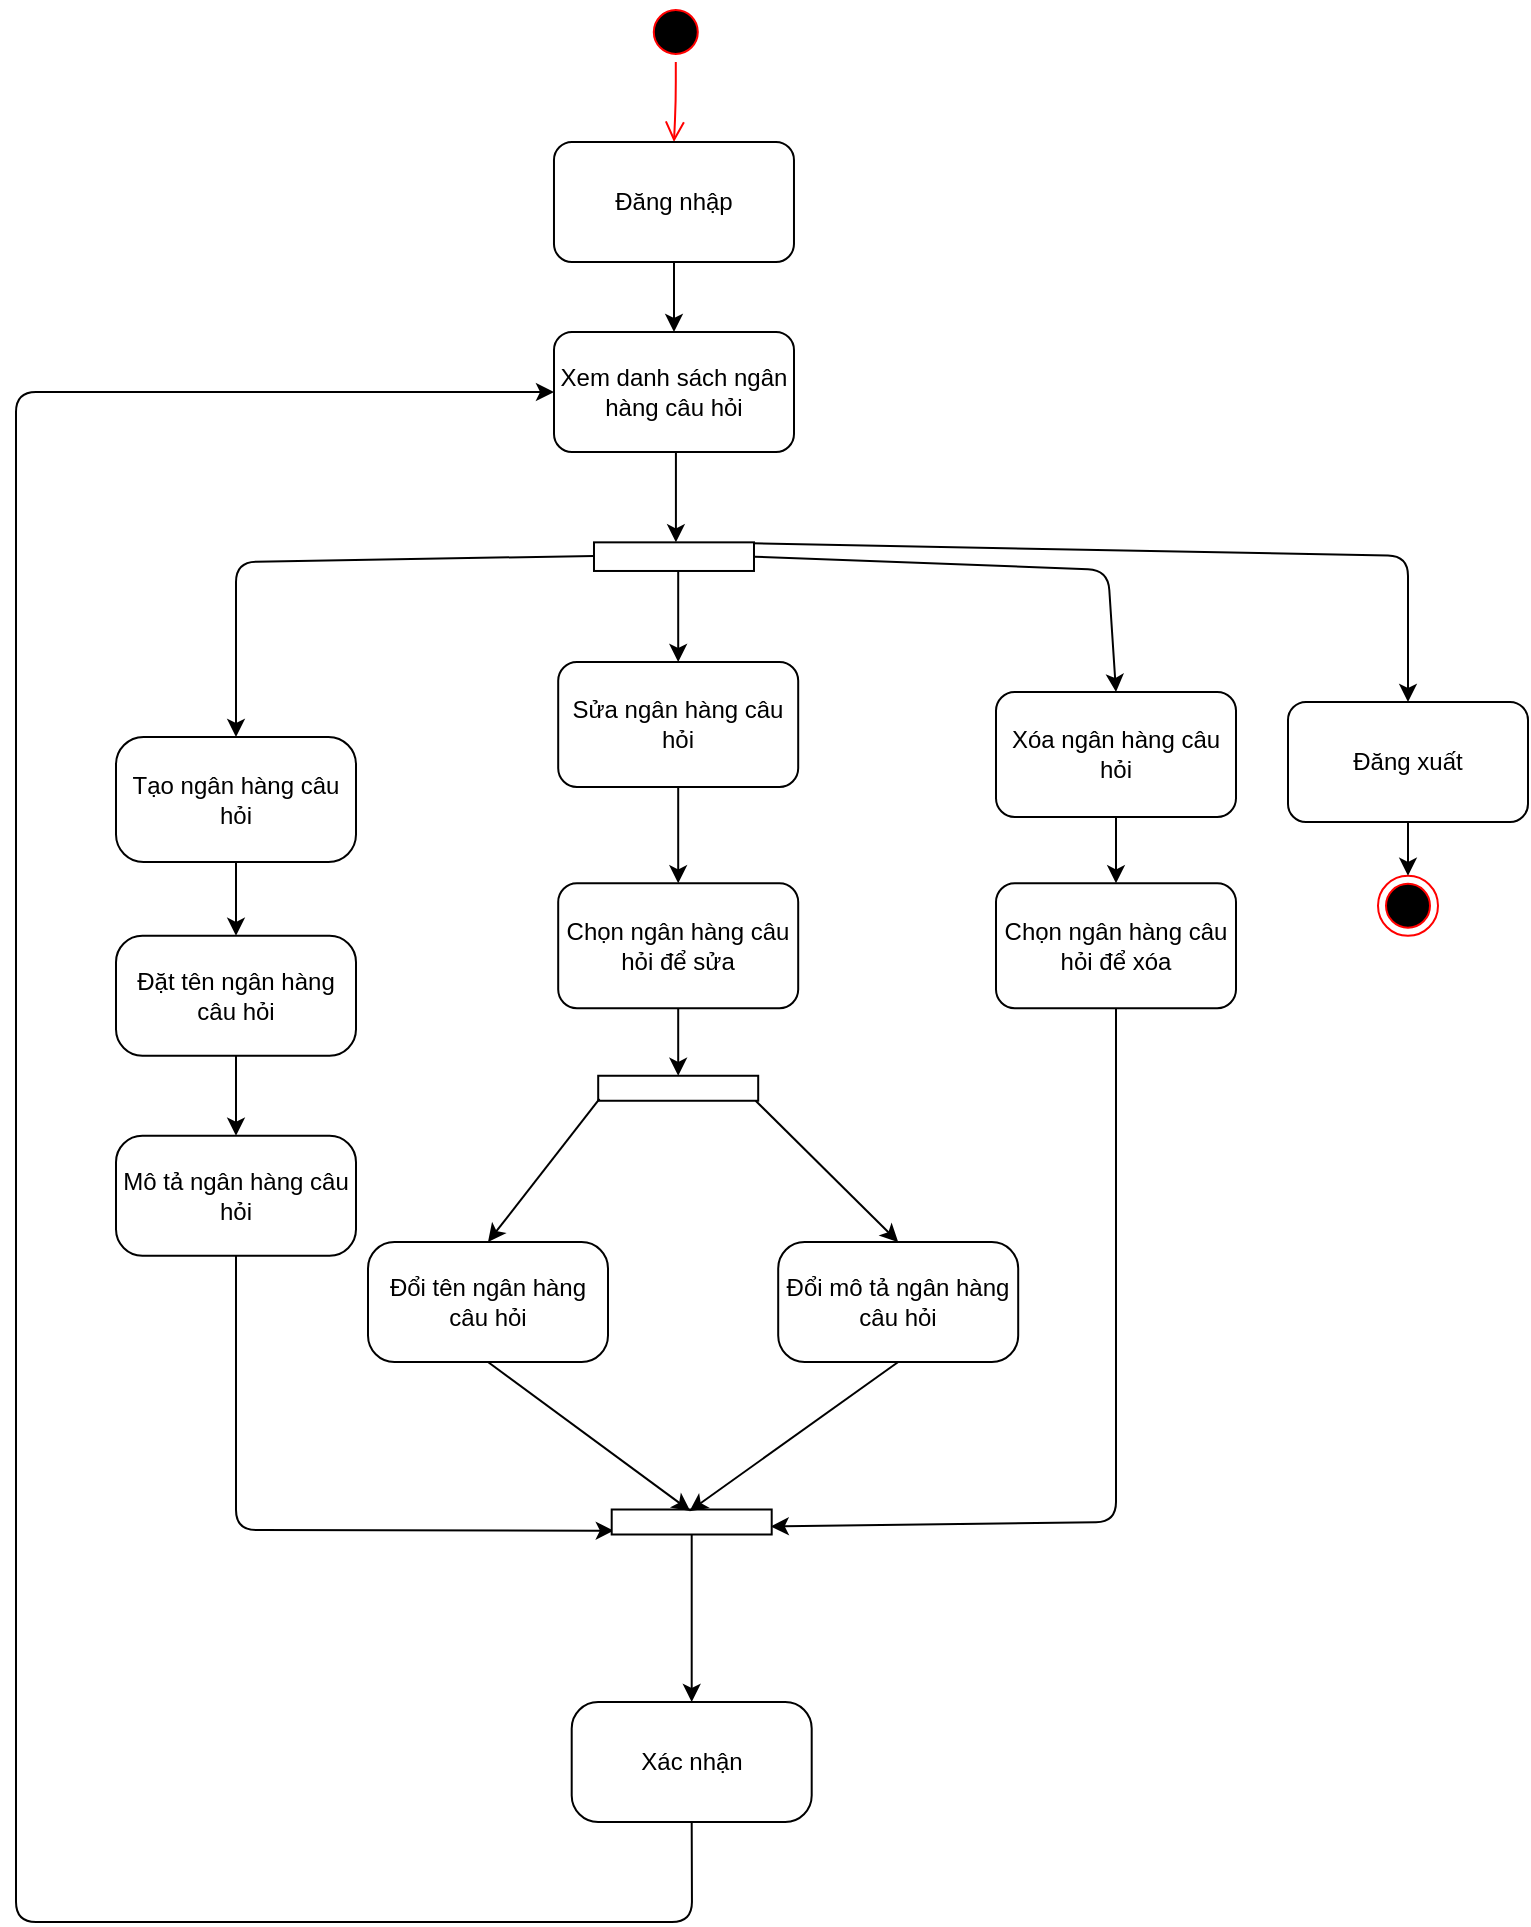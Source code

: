 <mxfile>
    <diagram id="oePx_UZJ9o7nUFmFTYAE" name="Quản lý ngân hàng câu hỏi">
        <mxGraphModel dx="1527" dy="649" grid="1" gridSize="10" guides="1" tooltips="1" connect="1" arrows="1" fold="1" page="1" pageScale="1" pageWidth="827" pageHeight="1169" math="0" shadow="0">
            <root>
                <mxCell id="0"/>
                <mxCell id="1" parent="0"/>
                <mxCell id="2" value="" style="ellipse;html=1;shape=endState;fillColor=#000000;strokeColor=#ff0000;" parent="1" vertex="1">
                    <mxGeometry x="695" y="456.88" width="30" height="30" as="geometry"/>
                </mxCell>
                <mxCell id="3" value="" style="ellipse;html=1;shape=startState;fillColor=#000000;strokeColor=#ff0000;" parent="1" vertex="1">
                    <mxGeometry x="328.9" y="20" width="30" height="30" as="geometry"/>
                </mxCell>
                <mxCell id="4" value="" style="edgeStyle=orthogonalEdgeStyle;html=1;verticalAlign=bottom;endArrow=open;endSize=8;strokeColor=#ff0000;entryX=0.5;entryY=0;entryDx=0;entryDy=0;" parent="1" source="3" target="6" edge="1">
                    <mxGeometry relative="1" as="geometry">
                        <mxPoint x="93" y="260" as="targetPoint"/>
                    </mxGeometry>
                </mxCell>
                <mxCell id="5" style="edgeStyle=none;html=1;exitX=0.5;exitY=1;exitDx=0;exitDy=0;entryX=0.5;entryY=0;entryDx=0;entryDy=0;" parent="1" source="6" target="23" edge="1">
                    <mxGeometry relative="1" as="geometry"/>
                </mxCell>
                <mxCell id="6" value="Đăng nhập" style="rounded=1;whiteSpace=wrap;html=1;" parent="1" vertex="1">
                    <mxGeometry x="282.99" y="90" width="120" height="60" as="geometry"/>
                </mxCell>
                <mxCell id="7" value="" style="edgeStyle=none;html=1;" parent="1" source="8" target="49" edge="1">
                    <mxGeometry relative="1" as="geometry"/>
                </mxCell>
                <mxCell id="8" value="Tạo ngân hàng câu hỏi" style="rounded=1;whiteSpace=wrap;html=1;arcSize=22;" parent="1" vertex="1">
                    <mxGeometry x="64" y="387.5" width="120" height="62.5" as="geometry"/>
                </mxCell>
                <mxCell id="9" value="" style="edgeStyle=none;html=1;" parent="1" source="10" target="74" edge="1">
                    <mxGeometry relative="1" as="geometry"/>
                </mxCell>
                <mxCell id="10" value="Sửa ngân hàng câu hỏi" style="rounded=1;whiteSpace=wrap;html=1;" parent="1" vertex="1">
                    <mxGeometry x="285.1" y="350" width="120" height="62.5" as="geometry"/>
                </mxCell>
                <mxCell id="o5Tee6YTSWILkmSuLI-A-124" value="" style="edgeStyle=none;html=1;endArrow=classic;endFill=1;" parent="1" source="12" target="o5Tee6YTSWILkmSuLI-A-123" edge="1">
                    <mxGeometry relative="1" as="geometry"/>
                </mxCell>
                <mxCell id="12" value="Xóa ngân hàng câu hỏi" style="rounded=1;whiteSpace=wrap;html=1;" parent="1" vertex="1">
                    <mxGeometry x="504" y="365" width="120" height="62.5" as="geometry"/>
                </mxCell>
                <mxCell id="13" style="edgeStyle=none;html=1;exitX=0.502;exitY=-0.004;exitDx=0;exitDy=0;exitPerimeter=0;entryX=0.5;entryY=0;entryDx=0;entryDy=0;" parent="1" source="16" target="12" edge="1">
                    <mxGeometry relative="1" as="geometry">
                        <Array as="points">
                            <mxPoint x="560" y="304"/>
                        </Array>
                        <mxPoint x="560" y="360" as="targetPoint"/>
                    </mxGeometry>
                </mxCell>
                <mxCell id="14" style="edgeStyle=none;html=1;entryX=0.5;entryY=0;entryDx=0;entryDy=0;exitX=0.474;exitY=0.999;exitDx=0;exitDy=0;exitPerimeter=0;" parent="1" source="16" target="8" edge="1">
                    <mxGeometry relative="1" as="geometry">
                        <Array as="points">
                            <mxPoint x="124" y="300"/>
                        </Array>
                    </mxGeometry>
                </mxCell>
                <mxCell id="15" style="edgeStyle=none;rounded=1;html=1;entryX=0.5;entryY=0;entryDx=0;entryDy=0;endArrow=classic;endFill=1;" parent="1" source="16" target="10" edge="1">
                    <mxGeometry relative="1" as="geometry"/>
                </mxCell>
                <mxCell id="16" value="" style="html=1;points=[];perimeter=orthogonalPerimeter;rotation=90;" parent="1" vertex="1">
                    <mxGeometry x="335.84" y="257.33" width="14.31" height="80" as="geometry"/>
                </mxCell>
                <mxCell id="17" value="" style="edgeStyle=none;html=1;" parent="1" source="18" target="2" edge="1">
                    <mxGeometry relative="1" as="geometry"/>
                </mxCell>
                <mxCell id="18" value="Đăng xuất" style="rounded=1;whiteSpace=wrap;html=1;" parent="1" vertex="1">
                    <mxGeometry x="650" y="370" width="120" height="60" as="geometry"/>
                </mxCell>
                <mxCell id="21" value="" style="edgeStyle=none;html=1;exitX=0.508;exitY=1.005;exitDx=0;exitDy=0;exitPerimeter=0;" parent="1" source="23" target="16" edge="1">
                    <mxGeometry relative="1" as="geometry"/>
                </mxCell>
                <mxCell id="22" style="edgeStyle=none;html=1;endArrow=block;endFill=1;" parent="1" source="23" edge="1">
                    <mxGeometry relative="1" as="geometry"/>
                </mxCell>
                <mxCell id="23" value="Xem danh sách ngân hàng câu hỏi" style="rounded=1;whiteSpace=wrap;html=1;" parent="1" vertex="1">
                    <mxGeometry x="283" y="185" width="120" height="60" as="geometry"/>
                </mxCell>
                <mxCell id="48" value="" style="edgeStyle=none;html=1;" parent="1" source="49" target="51" edge="1">
                    <mxGeometry relative="1" as="geometry"/>
                </mxCell>
                <mxCell id="49" value="Đặt tên ngân hàng câu hỏi" style="whiteSpace=wrap;html=1;rounded=1;arcSize=22;" parent="1" vertex="1">
                    <mxGeometry x="64" y="486.88" width="120" height="60" as="geometry"/>
                </mxCell>
                <mxCell id="51" value="Mô tả ngân hàng câu hỏi" style="whiteSpace=wrap;html=1;rounded=1;arcSize=22;" parent="1" vertex="1">
                    <mxGeometry x="64" y="586.87" width="120" height="60" as="geometry"/>
                </mxCell>
                <mxCell id="62" value="" style="html=1;points=[];perimeter=orthogonalPerimeter;rotation=90;" parent="1" vertex="1">
                    <mxGeometry x="338.85" y="523.13" width="12.5" height="80" as="geometry"/>
                </mxCell>
                <mxCell id="64" value="Đổi tên ngân hàng câu hỏi" style="whiteSpace=wrap;html=1;rounded=1;arcSize=22;" parent="1" vertex="1">
                    <mxGeometry x="190" y="640" width="120" height="60" as="geometry"/>
                </mxCell>
                <mxCell id="66" value="Đổi mô tả ngân hàng câu hỏi" style="whiteSpace=wrap;html=1;rounded=1;arcSize=22;" parent="1" vertex="1">
                    <mxGeometry x="395.1" y="640" width="120" height="60" as="geometry"/>
                </mxCell>
                <mxCell id="HWJRek6ZZMWaeNSQXIsI-114" value="" style="edgeStyle=none;html=1;endArrow=classic;endFill=1;" parent="1" source="74" target="62" edge="1">
                    <mxGeometry relative="1" as="geometry"/>
                </mxCell>
                <mxCell id="74" value="Chọn ngân hàng câu hỏi để sửa" style="rounded=1;whiteSpace=wrap;html=1;" parent="1" vertex="1">
                    <mxGeometry x="285.1" y="460.63" width="120" height="62.5" as="geometry"/>
                </mxCell>
                <mxCell id="94" style="edgeStyle=none;html=1;entryX=0;entryY=0.5;entryDx=0;entryDy=0;endArrow=block;endFill=1;" parent="1" target="2" edge="1">
                    <mxGeometry relative="1" as="geometry"/>
                </mxCell>
                <mxCell id="o5Tee6YTSWILkmSuLI-A-113" value="Xác nhận" style="whiteSpace=wrap;html=1;rounded=1;arcSize=22;" parent="1" vertex="1">
                    <mxGeometry x="291.85" y="870" width="120" height="60" as="geometry"/>
                </mxCell>
                <mxCell id="o5Tee6YTSWILkmSuLI-A-115" value="" style="endArrow=classic;html=1;startArrow=none;exitX=0.5;exitY=1;exitDx=0;exitDy=0;endFill=1;entryX=0.847;entryY=0.987;entryDx=0;entryDy=0;entryPerimeter=0;" parent="1" source="51" target="o5Tee6YTSWILkmSuLI-A-116" edge="1">
                    <mxGeometry width="50" height="50" relative="1" as="geometry">
                        <mxPoint x="44.0" y="756.5" as="sourcePoint"/>
                        <mxPoint x="4" y="729.63" as="targetPoint"/>
                        <Array as="points">
                            <mxPoint x="124" y="784"/>
                        </Array>
                    </mxGeometry>
                </mxCell>
                <mxCell id="o5Tee6YTSWILkmSuLI-A-120" value="" style="edgeStyle=none;html=1;endArrow=classic;endFill=1;" parent="1" source="o5Tee6YTSWILkmSuLI-A-116" target="o5Tee6YTSWILkmSuLI-A-113" edge="1">
                    <mxGeometry relative="1" as="geometry"/>
                </mxCell>
                <mxCell id="o5Tee6YTSWILkmSuLI-A-116" value="" style="html=1;points=[];perimeter=orthogonalPerimeter;rotation=90;" parent="1" vertex="1">
                    <mxGeometry x="345.6" y="740" width="12.5" height="80" as="geometry"/>
                </mxCell>
                <mxCell id="o5Tee6YTSWILkmSuLI-A-117" value="" style="endArrow=classic;html=1;startArrow=none;exitX=0.5;exitY=1;exitDx=0;exitDy=0;endFill=1;entryX=0.059;entryY=0.509;entryDx=0;entryDy=0;entryPerimeter=0;" parent="1" source="64" target="o5Tee6YTSWILkmSuLI-A-116" edge="1">
                    <mxGeometry width="50" height="50" relative="1" as="geometry">
                        <mxPoint x="45.1" y="656.87" as="sourcePoint"/>
                        <mxPoint x="307.02" y="910" as="targetPoint"/>
                        <Array as="points"/>
                    </mxGeometry>
                </mxCell>
                <mxCell id="o5Tee6YTSWILkmSuLI-A-119" value="" style="endArrow=classic;html=1;startArrow=none;exitX=0.5;exitY=1;exitDx=0;exitDy=0;endFill=1;entryX=0.066;entryY=0.514;entryDx=0;entryDy=0;entryPerimeter=0;" parent="1" source="66" target="o5Tee6YTSWILkmSuLI-A-116" edge="1">
                    <mxGeometry width="50" height="50" relative="1" as="geometry">
                        <mxPoint x="275.1" y="673.13" as="sourcePoint"/>
                        <mxPoint x="361.13" y="784.487" as="targetPoint"/>
                        <Array as="points"/>
                    </mxGeometry>
                </mxCell>
                <mxCell id="o5Tee6YTSWILkmSuLI-A-121" value="" style="endArrow=classic;html=1;exitX=0.926;exitY=0.992;exitDx=0;exitDy=0;exitPerimeter=0;entryX=0.5;entryY=0;entryDx=0;entryDy=0;" parent="1" source="62" target="64" edge="1">
                    <mxGeometry width="50" height="50" relative="1" as="geometry">
                        <mxPoint x="145.1" y="580" as="sourcePoint"/>
                        <mxPoint x="195.1" y="530" as="targetPoint"/>
                    </mxGeometry>
                </mxCell>
                <mxCell id="o5Tee6YTSWILkmSuLI-A-122" value="" style="endArrow=classic;html=1;startArrow=none;exitX=0.999;exitY=0.016;exitDx=0;exitDy=0;endFill=1;entryX=0.5;entryY=0;entryDx=0;entryDy=0;exitPerimeter=0;" parent="1" source="62" target="66" edge="1">
                    <mxGeometry width="50" height="50" relative="1" as="geometry">
                        <mxPoint x="285.1" y="683.13" as="sourcePoint"/>
                        <mxPoint x="371.13" y="794.487" as="targetPoint"/>
                        <Array as="points"/>
                    </mxGeometry>
                </mxCell>
                <mxCell id="o5Tee6YTSWILkmSuLI-A-123" value="Chọn ngân hàng câu hỏi để xóa" style="rounded=1;whiteSpace=wrap;html=1;" parent="1" vertex="1">
                    <mxGeometry x="504" y="460.63" width="120" height="62.5" as="geometry"/>
                </mxCell>
                <mxCell id="o5Tee6YTSWILkmSuLI-A-125" value="" style="endArrow=classic;html=1;startArrow=none;exitX=0.5;exitY=1;exitDx=0;exitDy=0;endFill=1;entryX=0.68;entryY=0.006;entryDx=0;entryDy=0;entryPerimeter=0;" parent="1" source="o5Tee6YTSWILkmSuLI-A-123" target="o5Tee6YTSWILkmSuLI-A-116" edge="1">
                    <mxGeometry width="50" height="50" relative="1" as="geometry">
                        <mxPoint x="64.0" y="656.87" as="sourcePoint"/>
                        <mxPoint x="320.75" y="910" as="targetPoint"/>
                        <Array as="points">
                            <mxPoint x="564" y="780"/>
                        </Array>
                    </mxGeometry>
                </mxCell>
                <mxCell id="o5Tee6YTSWILkmSuLI-A-127" value="" style="endArrow=none;html=1;startArrow=none;exitX=0.5;exitY=1;exitDx=0;exitDy=0;endFill=0;" parent="1" source="o5Tee6YTSWILkmSuLI-A-113" edge="1">
                    <mxGeometry width="50" height="50" relative="1" as="geometry">
                        <mxPoint x="257.25" y="670.0" as="sourcePoint"/>
                        <mxPoint x="84" y="980" as="targetPoint"/>
                        <Array as="points">
                            <mxPoint x="352" y="980"/>
                        </Array>
                    </mxGeometry>
                </mxCell>
                <mxCell id="o5Tee6YTSWILkmSuLI-A-128" value="" style="endArrow=none;html=1;startArrow=none;endFill=0;" parent="1" edge="1">
                    <mxGeometry width="50" height="50" relative="1" as="geometry">
                        <mxPoint x="84" y="980" as="sourcePoint"/>
                        <mxPoint x="14" y="250" as="targetPoint"/>
                        <Array as="points">
                            <mxPoint x="14" y="980"/>
                        </Array>
                    </mxGeometry>
                </mxCell>
                <mxCell id="o5Tee6YTSWILkmSuLI-A-129" value="" style="endArrow=classic;html=1;entryX=0;entryY=0.5;entryDx=0;entryDy=0;" parent="1" target="23" edge="1">
                    <mxGeometry width="50" height="50" relative="1" as="geometry">
                        <mxPoint x="14" y="250" as="sourcePoint"/>
                        <mxPoint x="104" y="150" as="targetPoint"/>
                        <Array as="points">
                            <mxPoint x="14" y="215"/>
                        </Array>
                    </mxGeometry>
                </mxCell>
                <mxCell id="o5Tee6YTSWILkmSuLI-A-130" style="edgeStyle=none;html=1;entryX=0.5;entryY=0;entryDx=0;entryDy=0;exitX=0.035;exitY=0.006;exitDx=0;exitDy=0;exitPerimeter=0;" parent="1" source="16" target="18" edge="1">
                    <mxGeometry relative="1" as="geometry">
                        <Array as="points">
                            <mxPoint x="710" y="297"/>
                        </Array>
                        <mxPoint x="384.005" y="304.113" as="sourcePoint"/>
                        <mxPoint x="566.29" y="365" as="targetPoint"/>
                    </mxGeometry>
                </mxCell>
            </root>
        </mxGraphModel>
    </diagram>
    <diagram name="Quản lý câu hỏi" id="XYFWk21HtQljvIj2rEX-">
        <mxGraphModel dx="1200" dy="510" grid="1" gridSize="10" guides="1" tooltips="1" connect="1" arrows="1" fold="1" page="1" pageScale="1" pageWidth="827" pageHeight="1169" math="0" shadow="0">
            <root>
                <mxCell id="WIa-JmH-mWgJoxxkNxEZ-0"/>
                <mxCell id="WIa-JmH-mWgJoxxkNxEZ-1" parent="WIa-JmH-mWgJoxxkNxEZ-0"/>
                <mxCell id="Zko_HXrsbqg90wfh10io-0" value="" style="ellipse;html=1;shape=endState;fillColor=#000000;strokeColor=#ff0000;" parent="WIa-JmH-mWgJoxxkNxEZ-1" vertex="1">
                    <mxGeometry x="695" y="456.88" width="30" height="30" as="geometry"/>
                </mxCell>
                <mxCell id="Zko_HXrsbqg90wfh10io-1" value="" style="ellipse;html=1;shape=startState;fillColor=#000000;strokeColor=#ff0000;" parent="WIa-JmH-mWgJoxxkNxEZ-1" vertex="1">
                    <mxGeometry x="328.9" y="20" width="30" height="30" as="geometry"/>
                </mxCell>
                <mxCell id="Zko_HXrsbqg90wfh10io-2" value="" style="edgeStyle=orthogonalEdgeStyle;html=1;verticalAlign=bottom;endArrow=open;endSize=8;strokeColor=#ff0000;entryX=0.5;entryY=0;entryDx=0;entryDy=0;" parent="WIa-JmH-mWgJoxxkNxEZ-1" source="Zko_HXrsbqg90wfh10io-1" target="Zko_HXrsbqg90wfh10io-4" edge="1">
                    <mxGeometry relative="1" as="geometry">
                        <mxPoint x="93" y="260" as="targetPoint"/>
                    </mxGeometry>
                </mxCell>
                <mxCell id="Zko_HXrsbqg90wfh10io-3" style="edgeStyle=none;html=1;exitX=0.5;exitY=1;exitDx=0;exitDy=0;entryX=0.5;entryY=0;entryDx=0;entryDy=0;" parent="WIa-JmH-mWgJoxxkNxEZ-1" source="Zko_HXrsbqg90wfh10io-4" target="Zko_HXrsbqg90wfh10io-18" edge="1">
                    <mxGeometry relative="1" as="geometry"/>
                </mxCell>
                <mxCell id="Zko_HXrsbqg90wfh10io-4" value="Đăng nhập" style="rounded=1;whiteSpace=wrap;html=1;" parent="WIa-JmH-mWgJoxxkNxEZ-1" vertex="1">
                    <mxGeometry x="282.99" y="90" width="120" height="60" as="geometry"/>
                </mxCell>
                <mxCell id="Zko_HXrsbqg90wfh10io-5" value="" style="edgeStyle=none;html=1;" parent="WIa-JmH-mWgJoxxkNxEZ-1" source="Zko_HXrsbqg90wfh10io-6" target="Zko_HXrsbqg90wfh10io-20" edge="1">
                    <mxGeometry relative="1" as="geometry"/>
                </mxCell>
                <mxCell id="Zko_HXrsbqg90wfh10io-6" value="Tạo câu hỏi và viết nội dung cho câu hỏi" style="rounded=1;whiteSpace=wrap;html=1;arcSize=22;" parent="WIa-JmH-mWgJoxxkNxEZ-1" vertex="1">
                    <mxGeometry x="64" y="387.5" width="120" height="62.5" as="geometry"/>
                </mxCell>
                <mxCell id="Zko_HXrsbqg90wfh10io-7" value="" style="edgeStyle=none;html=1;" parent="WIa-JmH-mWgJoxxkNxEZ-1" source="Zko_HXrsbqg90wfh10io-8" target="Zko_HXrsbqg90wfh10io-26" edge="1">
                    <mxGeometry relative="1" as="geometry"/>
                </mxCell>
                <mxCell id="Zko_HXrsbqg90wfh10io-8" value="Sửa câu hỏi" style="rounded=1;whiteSpace=wrap;html=1;" parent="WIa-JmH-mWgJoxxkNxEZ-1" vertex="1">
                    <mxGeometry x="285.1" y="350" width="120" height="62.5" as="geometry"/>
                </mxCell>
                <mxCell id="Zko_HXrsbqg90wfh10io-9" value="" style="edgeStyle=none;html=1;endArrow=classic;endFill=1;" parent="WIa-JmH-mWgJoxxkNxEZ-1" source="Zko_HXrsbqg90wfh10io-10" target="Zko_HXrsbqg90wfh10io-35" edge="1">
                    <mxGeometry relative="1" as="geometry"/>
                </mxCell>
                <mxCell id="Zko_HXrsbqg90wfh10io-10" value="Xóa câu hỏi" style="rounded=1;whiteSpace=wrap;html=1;" parent="WIa-JmH-mWgJoxxkNxEZ-1" vertex="1">
                    <mxGeometry x="504" y="365" width="120" height="62.5" as="geometry"/>
                </mxCell>
                <mxCell id="Zko_HXrsbqg90wfh10io-11" style="edgeStyle=none;html=1;exitX=0.502;exitY=-0.004;exitDx=0;exitDy=0;exitPerimeter=0;entryX=0.5;entryY=0;entryDx=0;entryDy=0;" parent="WIa-JmH-mWgJoxxkNxEZ-1" source="Zko_HXrsbqg90wfh10io-14" target="Zko_HXrsbqg90wfh10io-10" edge="1">
                    <mxGeometry relative="1" as="geometry">
                        <Array as="points">
                            <mxPoint x="560" y="304"/>
                        </Array>
                        <mxPoint x="560" y="360" as="targetPoint"/>
                    </mxGeometry>
                </mxCell>
                <mxCell id="Zko_HXrsbqg90wfh10io-12" style="edgeStyle=none;html=1;entryX=0.5;entryY=0;entryDx=0;entryDy=0;exitX=0.474;exitY=0.999;exitDx=0;exitDy=0;exitPerimeter=0;" parent="WIa-JmH-mWgJoxxkNxEZ-1" source="Zko_HXrsbqg90wfh10io-14" target="Zko_HXrsbqg90wfh10io-6" edge="1">
                    <mxGeometry relative="1" as="geometry">
                        <Array as="points">
                            <mxPoint x="124" y="300"/>
                        </Array>
                    </mxGeometry>
                </mxCell>
                <mxCell id="Zko_HXrsbqg90wfh10io-13" style="edgeStyle=none;rounded=1;html=1;entryX=0.5;entryY=0;entryDx=0;entryDy=0;endArrow=classic;endFill=1;" parent="WIa-JmH-mWgJoxxkNxEZ-1" source="Zko_HXrsbqg90wfh10io-14" target="Zko_HXrsbqg90wfh10io-8" edge="1">
                    <mxGeometry relative="1" as="geometry"/>
                </mxCell>
                <mxCell id="Zko_HXrsbqg90wfh10io-14" value="" style="html=1;points=[];perimeter=orthogonalPerimeter;rotation=90;" parent="WIa-JmH-mWgJoxxkNxEZ-1" vertex="1">
                    <mxGeometry x="335.84" y="257.33" width="14.31" height="80" as="geometry"/>
                </mxCell>
                <mxCell id="Zko_HXrsbqg90wfh10io-15" value="" style="edgeStyle=none;html=1;" parent="WIa-JmH-mWgJoxxkNxEZ-1" source="Zko_HXrsbqg90wfh10io-16" target="Zko_HXrsbqg90wfh10io-0" edge="1">
                    <mxGeometry relative="1" as="geometry"/>
                </mxCell>
                <mxCell id="Zko_HXrsbqg90wfh10io-16" value="Đăng xuất" style="rounded=1;whiteSpace=wrap;html=1;" parent="WIa-JmH-mWgJoxxkNxEZ-1" vertex="1">
                    <mxGeometry x="650" y="370" width="120" height="60" as="geometry"/>
                </mxCell>
                <mxCell id="Zko_HXrsbqg90wfh10io-17" value="" style="edgeStyle=none;html=1;exitX=0.508;exitY=1.005;exitDx=0;exitDy=0;exitPerimeter=0;" parent="WIa-JmH-mWgJoxxkNxEZ-1" source="Zko_HXrsbqg90wfh10io-18" target="Zko_HXrsbqg90wfh10io-14" edge="1">
                    <mxGeometry relative="1" as="geometry"/>
                </mxCell>
                <mxCell id="Zko_HXrsbqg90wfh10io-18" value="Xem danh sách câu hỏi" style="rounded=1;whiteSpace=wrap;html=1;" parent="WIa-JmH-mWgJoxxkNxEZ-1" vertex="1">
                    <mxGeometry x="283" y="185" width="120" height="60" as="geometry"/>
                </mxCell>
                <mxCell id="Zko_HXrsbqg90wfh10io-19" value="" style="edgeStyle=none;html=1;" parent="WIa-JmH-mWgJoxxkNxEZ-1" source="Zko_HXrsbqg90wfh10io-20" target="Zko_HXrsbqg90wfh10io-21" edge="1">
                    <mxGeometry relative="1" as="geometry"/>
                </mxCell>
                <mxCell id="Zko_HXrsbqg90wfh10io-20" value="Đặt tên cho câu hỏi" style="whiteSpace=wrap;html=1;rounded=1;arcSize=22;" parent="WIa-JmH-mWgJoxxkNxEZ-1" vertex="1">
                    <mxGeometry x="64" y="486.88" width="120" height="60" as="geometry"/>
                </mxCell>
                <mxCell id="Zko_HXrsbqg90wfh10io-21" value="Mô tả các đáp án chọn" style="whiteSpace=wrap;html=1;rounded=1;arcSize=22;" parent="WIa-JmH-mWgJoxxkNxEZ-1" vertex="1">
                    <mxGeometry x="64" y="586.87" width="120" height="60" as="geometry"/>
                </mxCell>
                <mxCell id="Zko_HXrsbqg90wfh10io-22" value="" style="html=1;points=[];perimeter=orthogonalPerimeter;rotation=90;" parent="WIa-JmH-mWgJoxxkNxEZ-1" vertex="1">
                    <mxGeometry x="338.85" y="523.13" width="12.5" height="80" as="geometry"/>
                </mxCell>
                <mxCell id="Zko_HXrsbqg90wfh10io-23" value="Đổi nội dung câu hỏi" style="whiteSpace=wrap;html=1;rounded=1;arcSize=22;" parent="WIa-JmH-mWgJoxxkNxEZ-1" vertex="1">
                    <mxGeometry x="310" y="640" width="120" height="60" as="geometry"/>
                </mxCell>
                <mxCell id="Zko_HXrsbqg90wfh10io-24" value="Đổi các đáp án chọn" style="whiteSpace=wrap;html=1;rounded=1;arcSize=22;" parent="WIa-JmH-mWgJoxxkNxEZ-1" vertex="1">
                    <mxGeometry x="440" y="640" width="120" height="60" as="geometry"/>
                </mxCell>
                <mxCell id="Zko_HXrsbqg90wfh10io-25" value="" style="edgeStyle=none;html=1;endArrow=classic;endFill=1;" parent="WIa-JmH-mWgJoxxkNxEZ-1" source="Zko_HXrsbqg90wfh10io-26" target="Zko_HXrsbqg90wfh10io-22" edge="1">
                    <mxGeometry relative="1" as="geometry"/>
                </mxCell>
                <mxCell id="Zko_HXrsbqg90wfh10io-26" value="Chọn câu hỏi để sửa" style="rounded=1;whiteSpace=wrap;html=1;" parent="WIa-JmH-mWgJoxxkNxEZ-1" vertex="1">
                    <mxGeometry x="285.1" y="460.63" width="120" height="62.5" as="geometry"/>
                </mxCell>
                <mxCell id="Zko_HXrsbqg90wfh10io-27" value="Xác nhận" style="whiteSpace=wrap;html=1;rounded=1;arcSize=22;" parent="WIa-JmH-mWgJoxxkNxEZ-1" vertex="1">
                    <mxGeometry x="291.85" y="870" width="120" height="60" as="geometry"/>
                </mxCell>
                <mxCell id="Zko_HXrsbqg90wfh10io-28" value="" style="endArrow=classic;html=1;startArrow=none;exitX=0.5;exitY=1;exitDx=0;exitDy=0;endFill=1;entryX=0.847;entryY=0.987;entryDx=0;entryDy=0;entryPerimeter=0;" parent="WIa-JmH-mWgJoxxkNxEZ-1" source="Zko_HXrsbqg90wfh10io-21" target="Zko_HXrsbqg90wfh10io-30" edge="1">
                    <mxGeometry width="50" height="50" relative="1" as="geometry">
                        <mxPoint x="44.0" y="756.5" as="sourcePoint"/>
                        <mxPoint x="4" y="729.63" as="targetPoint"/>
                        <Array as="points">
                            <mxPoint x="124" y="784"/>
                        </Array>
                    </mxGeometry>
                </mxCell>
                <mxCell id="Zko_HXrsbqg90wfh10io-29" value="" style="edgeStyle=none;html=1;endArrow=classic;endFill=1;" parent="WIa-JmH-mWgJoxxkNxEZ-1" source="Zko_HXrsbqg90wfh10io-30" target="Zko_HXrsbqg90wfh10io-27" edge="1">
                    <mxGeometry relative="1" as="geometry"/>
                </mxCell>
                <mxCell id="Zko_HXrsbqg90wfh10io-30" value="" style="html=1;points=[];perimeter=orthogonalPerimeter;rotation=90;" parent="WIa-JmH-mWgJoxxkNxEZ-1" vertex="1">
                    <mxGeometry x="345.6" y="740" width="12.5" height="80" as="geometry"/>
                </mxCell>
                <mxCell id="Zko_HXrsbqg90wfh10io-31" value="" style="endArrow=classic;html=1;startArrow=none;exitX=0.5;exitY=1;exitDx=0;exitDy=0;endFill=1;entryX=0.059;entryY=0.509;entryDx=0;entryDy=0;entryPerimeter=0;" parent="WIa-JmH-mWgJoxxkNxEZ-1" source="Zko_HXrsbqg90wfh10io-23" target="Zko_HXrsbqg90wfh10io-30" edge="1">
                    <mxGeometry width="50" height="50" relative="1" as="geometry">
                        <mxPoint x="45.1" y="656.87" as="sourcePoint"/>
                        <mxPoint x="307.02" y="910" as="targetPoint"/>
                        <Array as="points"/>
                    </mxGeometry>
                </mxCell>
                <mxCell id="Zko_HXrsbqg90wfh10io-32" value="" style="endArrow=classic;html=1;startArrow=none;exitX=0.5;exitY=1;exitDx=0;exitDy=0;endFill=1;entryX=0.066;entryY=0.514;entryDx=0;entryDy=0;entryPerimeter=0;" parent="WIa-JmH-mWgJoxxkNxEZ-1" source="Zko_HXrsbqg90wfh10io-24" target="Zko_HXrsbqg90wfh10io-30" edge="1">
                    <mxGeometry width="50" height="50" relative="1" as="geometry">
                        <mxPoint x="275.1" y="673.13" as="sourcePoint"/>
                        <mxPoint x="361.13" y="784.487" as="targetPoint"/>
                        <Array as="points"/>
                    </mxGeometry>
                </mxCell>
                <mxCell id="Zko_HXrsbqg90wfh10io-33" value="" style="endArrow=classic;html=1;exitX=1.03;exitY=0.498;exitDx=0;exitDy=0;exitPerimeter=0;entryX=0.5;entryY=0;entryDx=0;entryDy=0;" parent="WIa-JmH-mWgJoxxkNxEZ-1" source="Zko_HXrsbqg90wfh10io-22" target="Zko_HXrsbqg90wfh10io-23" edge="1">
                    <mxGeometry width="50" height="50" relative="1" as="geometry">
                        <mxPoint x="145.1" y="580" as="sourcePoint"/>
                        <mxPoint x="195.1" y="530" as="targetPoint"/>
                    </mxGeometry>
                </mxCell>
                <mxCell id="Zko_HXrsbqg90wfh10io-34" value="" style="endArrow=classic;html=1;startArrow=none;exitX=0.999;exitY=0.016;exitDx=0;exitDy=0;endFill=1;entryX=0.5;entryY=0;entryDx=0;entryDy=0;exitPerimeter=0;" parent="WIa-JmH-mWgJoxxkNxEZ-1" source="Zko_HXrsbqg90wfh10io-22" target="Zko_HXrsbqg90wfh10io-24" edge="1">
                    <mxGeometry width="50" height="50" relative="1" as="geometry">
                        <mxPoint x="285.1" y="683.13" as="sourcePoint"/>
                        <mxPoint x="371.13" y="794.487" as="targetPoint"/>
                        <Array as="points"/>
                    </mxGeometry>
                </mxCell>
                <mxCell id="Zko_HXrsbqg90wfh10io-35" value="Chọn câu hỏi để xóa" style="rounded=1;whiteSpace=wrap;html=1;" parent="WIa-JmH-mWgJoxxkNxEZ-1" vertex="1">
                    <mxGeometry x="504" y="460.63" width="120" height="62.5" as="geometry"/>
                </mxCell>
                <mxCell id="Zko_HXrsbqg90wfh10io-36" value="" style="endArrow=classic;html=1;startArrow=none;exitX=0.5;exitY=1;exitDx=0;exitDy=0;endFill=1;entryX=0.68;entryY=0.006;entryDx=0;entryDy=0;entryPerimeter=0;" parent="WIa-JmH-mWgJoxxkNxEZ-1" source="Zko_HXrsbqg90wfh10io-35" target="Zko_HXrsbqg90wfh10io-30" edge="1">
                    <mxGeometry width="50" height="50" relative="1" as="geometry">
                        <mxPoint x="64.0" y="656.87" as="sourcePoint"/>
                        <mxPoint x="320.75" y="910" as="targetPoint"/>
                        <Array as="points">
                            <mxPoint x="564" y="780"/>
                        </Array>
                    </mxGeometry>
                </mxCell>
                <mxCell id="Zko_HXrsbqg90wfh10io-37" value="" style="endArrow=none;html=1;startArrow=none;exitX=0.5;exitY=1;exitDx=0;exitDy=0;endFill=0;" parent="WIa-JmH-mWgJoxxkNxEZ-1" source="Zko_HXrsbqg90wfh10io-27" edge="1">
                    <mxGeometry width="50" height="50" relative="1" as="geometry">
                        <mxPoint x="257.25" y="670.0" as="sourcePoint"/>
                        <mxPoint x="84" y="980" as="targetPoint"/>
                        <Array as="points">
                            <mxPoint x="352" y="980"/>
                        </Array>
                    </mxGeometry>
                </mxCell>
                <mxCell id="Zko_HXrsbqg90wfh10io-38" value="" style="endArrow=none;html=1;startArrow=none;endFill=0;" parent="WIa-JmH-mWgJoxxkNxEZ-1" edge="1">
                    <mxGeometry width="50" height="50" relative="1" as="geometry">
                        <mxPoint x="84" y="980" as="sourcePoint"/>
                        <mxPoint x="14" y="250" as="targetPoint"/>
                        <Array as="points">
                            <mxPoint x="14" y="980"/>
                        </Array>
                    </mxGeometry>
                </mxCell>
                <mxCell id="Zko_HXrsbqg90wfh10io-39" value="" style="endArrow=classic;html=1;entryX=0;entryY=0.5;entryDx=0;entryDy=0;" parent="WIa-JmH-mWgJoxxkNxEZ-1" target="Zko_HXrsbqg90wfh10io-18" edge="1">
                    <mxGeometry width="50" height="50" relative="1" as="geometry">
                        <mxPoint x="14" y="250" as="sourcePoint"/>
                        <mxPoint x="104" y="150" as="targetPoint"/>
                        <Array as="points">
                            <mxPoint x="14" y="215"/>
                        </Array>
                    </mxGeometry>
                </mxCell>
                <mxCell id="Zko_HXrsbqg90wfh10io-40" style="edgeStyle=none;html=1;entryX=0.5;entryY=0;entryDx=0;entryDy=0;exitX=0.035;exitY=0.006;exitDx=0;exitDy=0;exitPerimeter=0;" parent="WIa-JmH-mWgJoxxkNxEZ-1" source="Zko_HXrsbqg90wfh10io-14" target="Zko_HXrsbqg90wfh10io-16" edge="1">
                    <mxGeometry relative="1" as="geometry">
                        <Array as="points">
                            <mxPoint x="710" y="297"/>
                        </Array>
                        <mxPoint x="384.005" y="304.113" as="sourcePoint"/>
                        <mxPoint x="566.29" y="365" as="targetPoint"/>
                    </mxGeometry>
                </mxCell>
                <mxCell id="Zko_HXrsbqg90wfh10io-41" value="Đổi tên câu hỏi" style="whiteSpace=wrap;html=1;rounded=1;arcSize=22;" parent="WIa-JmH-mWgJoxxkNxEZ-1" vertex="1">
                    <mxGeometry x="180" y="640" width="120" height="60" as="geometry"/>
                </mxCell>
                <mxCell id="Zko_HXrsbqg90wfh10io-42" value="" style="endArrow=classic;html=1;exitX=1.075;exitY=0.989;exitDx=0;exitDy=0;exitPerimeter=0;entryX=0.5;entryY=0;entryDx=0;entryDy=0;" parent="WIa-JmH-mWgJoxxkNxEZ-1" source="Zko_HXrsbqg90wfh10io-22" target="Zko_HXrsbqg90wfh10io-41" edge="1">
                    <mxGeometry width="50" height="50" relative="1" as="geometry">
                        <mxPoint x="355.26" y="579.755" as="sourcePoint"/>
                        <mxPoint x="380" y="650" as="targetPoint"/>
                    </mxGeometry>
                </mxCell>
                <mxCell id="Zko_HXrsbqg90wfh10io-43" value="" style="endArrow=classic;html=1;startArrow=none;exitX=0.5;exitY=1;exitDx=0;exitDy=0;endFill=1;entryX=0.08;entryY=0.509;entryDx=0;entryDy=0;entryPerimeter=0;" parent="WIa-JmH-mWgJoxxkNxEZ-1" source="Zko_HXrsbqg90wfh10io-41" target="Zko_HXrsbqg90wfh10io-30" edge="1">
                    <mxGeometry width="50" height="50" relative="1" as="geometry">
                        <mxPoint x="380" y="710" as="sourcePoint"/>
                        <mxPoint x="350" y="770" as="targetPoint"/>
                        <Array as="points"/>
                    </mxGeometry>
                </mxCell>
            </root>
        </mxGraphModel>
    </diagram>
    <diagram name="Quản lý đề thi" id="a2SFNOKYA4mPSVjdgktA">
        <mxGraphModel dx="1216" dy="649" grid="1" gridSize="10" guides="1" tooltips="1" connect="1" arrows="1" fold="1" page="1" pageScale="1" pageWidth="827" pageHeight="1169" math="0" shadow="0">
            <root>
                <mxCell id="gyXgDf-kMecvD-xgvL6y-0"/>
                <mxCell id="gyXgDf-kMecvD-xgvL6y-1" parent="gyXgDf-kMecvD-xgvL6y-0"/>
                <mxCell id="fXizozWoqreXSzZDmgjI-0" value="" style="ellipse;html=1;shape=endState;fillColor=#000000;strokeColor=#ff0000;" parent="gyXgDf-kMecvD-xgvL6y-1" vertex="1">
                    <mxGeometry x="695" y="456.88" width="30" height="30" as="geometry"/>
                </mxCell>
                <mxCell id="fXizozWoqreXSzZDmgjI-1" value="" style="ellipse;html=1;shape=startState;fillColor=#000000;strokeColor=#ff0000;" parent="gyXgDf-kMecvD-xgvL6y-1" vertex="1">
                    <mxGeometry x="328.9" y="20" width="30" height="30" as="geometry"/>
                </mxCell>
                <mxCell id="fXizozWoqreXSzZDmgjI-2" value="" style="edgeStyle=orthogonalEdgeStyle;html=1;verticalAlign=bottom;endArrow=open;endSize=8;strokeColor=#ff0000;entryX=0.5;entryY=0;entryDx=0;entryDy=0;" parent="gyXgDf-kMecvD-xgvL6y-1" source="fXizozWoqreXSzZDmgjI-1" target="fXizozWoqreXSzZDmgjI-4" edge="1">
                    <mxGeometry relative="1" as="geometry">
                        <mxPoint x="93" y="260" as="targetPoint"/>
                    </mxGeometry>
                </mxCell>
                <mxCell id="fXizozWoqreXSzZDmgjI-3" style="edgeStyle=none;html=1;exitX=0.5;exitY=1;exitDx=0;exitDy=0;entryX=0.5;entryY=0;entryDx=0;entryDy=0;" parent="gyXgDf-kMecvD-xgvL6y-1" source="fXizozWoqreXSzZDmgjI-4" target="fXizozWoqreXSzZDmgjI-18" edge="1">
                    <mxGeometry relative="1" as="geometry"/>
                </mxCell>
                <mxCell id="fXizozWoqreXSzZDmgjI-4" value="Đăng nhập" style="rounded=1;whiteSpace=wrap;html=1;" parent="gyXgDf-kMecvD-xgvL6y-1" vertex="1">
                    <mxGeometry x="282.99" y="90" width="120" height="60" as="geometry"/>
                </mxCell>
                <mxCell id="fXizozWoqreXSzZDmgjI-5" value="" style="edgeStyle=none;html=1;" parent="gyXgDf-kMecvD-xgvL6y-1" source="fXizozWoqreXSzZDmgjI-6" target="fXizozWoqreXSzZDmgjI-20" edge="1">
                    <mxGeometry relative="1" as="geometry"/>
                </mxCell>
                <mxCell id="fXizozWoqreXSzZDmgjI-6" value="Tạo đề thi" style="rounded=1;whiteSpace=wrap;html=1;arcSize=22;" parent="gyXgDf-kMecvD-xgvL6y-1" vertex="1">
                    <mxGeometry x="64" y="387.5" width="120" height="62.5" as="geometry"/>
                </mxCell>
                <mxCell id="fXizozWoqreXSzZDmgjI-7" value="" style="edgeStyle=none;html=1;" parent="gyXgDf-kMecvD-xgvL6y-1" source="fXizozWoqreXSzZDmgjI-8" target="fXizozWoqreXSzZDmgjI-26" edge="1">
                    <mxGeometry relative="1" as="geometry"/>
                </mxCell>
                <mxCell id="fXizozWoqreXSzZDmgjI-8" value="Sửa câu hỏi" style="rounded=1;whiteSpace=wrap;html=1;" parent="gyXgDf-kMecvD-xgvL6y-1" vertex="1">
                    <mxGeometry x="285.1" y="350" width="120" height="62.5" as="geometry"/>
                </mxCell>
                <mxCell id="fXizozWoqreXSzZDmgjI-9" value="" style="edgeStyle=none;html=1;endArrow=classic;endFill=1;" parent="gyXgDf-kMecvD-xgvL6y-1" source="fXizozWoqreXSzZDmgjI-10" target="fXizozWoqreXSzZDmgjI-35" edge="1">
                    <mxGeometry relative="1" as="geometry"/>
                </mxCell>
                <mxCell id="fXizozWoqreXSzZDmgjI-10" value="Xóa câu hỏi" style="rounded=1;whiteSpace=wrap;html=1;" parent="gyXgDf-kMecvD-xgvL6y-1" vertex="1">
                    <mxGeometry x="504" y="365" width="120" height="62.5" as="geometry"/>
                </mxCell>
                <mxCell id="fXizozWoqreXSzZDmgjI-11" style="edgeStyle=none;html=1;exitX=0.502;exitY=-0.004;exitDx=0;exitDy=0;exitPerimeter=0;entryX=0.5;entryY=0;entryDx=0;entryDy=0;" parent="gyXgDf-kMecvD-xgvL6y-1" source="fXizozWoqreXSzZDmgjI-14" target="fXizozWoqreXSzZDmgjI-10" edge="1">
                    <mxGeometry relative="1" as="geometry">
                        <Array as="points">
                            <mxPoint x="560" y="304"/>
                        </Array>
                        <mxPoint x="560" y="360" as="targetPoint"/>
                    </mxGeometry>
                </mxCell>
                <mxCell id="fXizozWoqreXSzZDmgjI-12" style="edgeStyle=none;html=1;entryX=0.5;entryY=0;entryDx=0;entryDy=0;exitX=0.474;exitY=0.999;exitDx=0;exitDy=0;exitPerimeter=0;" parent="gyXgDf-kMecvD-xgvL6y-1" source="fXizozWoqreXSzZDmgjI-14" target="fXizozWoqreXSzZDmgjI-6" edge="1">
                    <mxGeometry relative="1" as="geometry">
                        <Array as="points">
                            <mxPoint x="124" y="300"/>
                        </Array>
                    </mxGeometry>
                </mxCell>
                <mxCell id="fXizozWoqreXSzZDmgjI-13" style="edgeStyle=none;rounded=1;html=1;entryX=0.5;entryY=0;entryDx=0;entryDy=0;endArrow=classic;endFill=1;" parent="gyXgDf-kMecvD-xgvL6y-1" source="fXizozWoqreXSzZDmgjI-14" target="fXizozWoqreXSzZDmgjI-8" edge="1">
                    <mxGeometry relative="1" as="geometry"/>
                </mxCell>
                <mxCell id="fXizozWoqreXSzZDmgjI-14" value="" style="html=1;points=[];perimeter=orthogonalPerimeter;rotation=90;" parent="gyXgDf-kMecvD-xgvL6y-1" vertex="1">
                    <mxGeometry x="335.84" y="257.33" width="14.31" height="80" as="geometry"/>
                </mxCell>
                <mxCell id="fXizozWoqreXSzZDmgjI-15" value="" style="edgeStyle=none;html=1;" parent="gyXgDf-kMecvD-xgvL6y-1" source="fXizozWoqreXSzZDmgjI-16" target="fXizozWoqreXSzZDmgjI-0" edge="1">
                    <mxGeometry relative="1" as="geometry"/>
                </mxCell>
                <mxCell id="fXizozWoqreXSzZDmgjI-16" value="Đăng xuất" style="rounded=1;whiteSpace=wrap;html=1;" parent="gyXgDf-kMecvD-xgvL6y-1" vertex="1">
                    <mxGeometry x="650" y="370" width="120" height="60" as="geometry"/>
                </mxCell>
                <mxCell id="fXizozWoqreXSzZDmgjI-17" value="" style="edgeStyle=none;html=1;exitX=0.508;exitY=1.005;exitDx=0;exitDy=0;exitPerimeter=0;" parent="gyXgDf-kMecvD-xgvL6y-1" source="fXizozWoqreXSzZDmgjI-18" target="fXizozWoqreXSzZDmgjI-14" edge="1">
                    <mxGeometry relative="1" as="geometry"/>
                </mxCell>
                <mxCell id="fXizozWoqreXSzZDmgjI-18" value="Xem danh sách đề thi" style="rounded=1;whiteSpace=wrap;html=1;" parent="gyXgDf-kMecvD-xgvL6y-1" vertex="1">
                    <mxGeometry x="283" y="185" width="120" height="60" as="geometry"/>
                </mxCell>
                <mxCell id="fXizozWoqreXSzZDmgjI-19" value="" style="edgeStyle=none;html=1;" parent="gyXgDf-kMecvD-xgvL6y-1" source="fXizozWoqreXSzZDmgjI-20" target="fXizozWoqreXSzZDmgjI-21" edge="1">
                    <mxGeometry relative="1" as="geometry"/>
                </mxCell>
                <mxCell id="fXizozWoqreXSzZDmgjI-20" value="Đặt tên cho đề thi" style="whiteSpace=wrap;html=1;rounded=1;arcSize=22;" parent="gyXgDf-kMecvD-xgvL6y-1" vertex="1">
                    <mxGeometry x="64" y="486.88" width="120" height="60" as="geometry"/>
                </mxCell>
                <mxCell id="fXizozWoqreXSzZDmgjI-21" value="Thêm câu hỏi vào đề thi (từ file, ngân hàng câu hỏi,...)" style="whiteSpace=wrap;html=1;rounded=1;arcSize=22;" parent="gyXgDf-kMecvD-xgvL6y-1" vertex="1">
                    <mxGeometry x="64" y="586.87" width="120" height="60" as="geometry"/>
                </mxCell>
                <mxCell id="fXizozWoqreXSzZDmgjI-22" value="" style="html=1;points=[];perimeter=orthogonalPerimeter;rotation=90;" parent="gyXgDf-kMecvD-xgvL6y-1" vertex="1">
                    <mxGeometry x="338.85" y="523.13" width="12.5" height="80" as="geometry"/>
                </mxCell>
                <mxCell id="fXizozWoqreXSzZDmgjI-23" value="Đổi nội dung câu hỏi" style="whiteSpace=wrap;html=1;rounded=1;arcSize=22;" parent="gyXgDf-kMecvD-xgvL6y-1" vertex="1">
                    <mxGeometry x="310" y="640" width="120" height="60" as="geometry"/>
                </mxCell>
                <mxCell id="fXizozWoqreXSzZDmgjI-24" value="Đổi các đáp án chọn" style="whiteSpace=wrap;html=1;rounded=1;arcSize=22;" parent="gyXgDf-kMecvD-xgvL6y-1" vertex="1">
                    <mxGeometry x="440" y="640" width="120" height="60" as="geometry"/>
                </mxCell>
                <mxCell id="fXizozWoqreXSzZDmgjI-25" value="" style="edgeStyle=none;html=1;endArrow=classic;endFill=1;" parent="gyXgDf-kMecvD-xgvL6y-1" source="fXizozWoqreXSzZDmgjI-26" target="fXizozWoqreXSzZDmgjI-22" edge="1">
                    <mxGeometry relative="1" as="geometry"/>
                </mxCell>
                <mxCell id="fXizozWoqreXSzZDmgjI-26" value="Chọn đề thi để sửa" style="rounded=1;whiteSpace=wrap;html=1;" parent="gyXgDf-kMecvD-xgvL6y-1" vertex="1">
                    <mxGeometry x="285.1" y="460.63" width="120" height="62.5" as="geometry"/>
                </mxCell>
                <mxCell id="fXizozWoqreXSzZDmgjI-27" value="Xác nhận" style="whiteSpace=wrap;html=1;rounded=1;arcSize=22;" parent="gyXgDf-kMecvD-xgvL6y-1" vertex="1">
                    <mxGeometry x="291.85" y="870" width="120" height="60" as="geometry"/>
                </mxCell>
                <mxCell id="fXizozWoqreXSzZDmgjI-28" value="" style="endArrow=classic;html=1;startArrow=none;exitX=0.5;exitY=1;exitDx=0;exitDy=0;endFill=1;entryX=0.847;entryY=0.987;entryDx=0;entryDy=0;entryPerimeter=0;" parent="gyXgDf-kMecvD-xgvL6y-1" source="fXizozWoqreXSzZDmgjI-21" target="fXizozWoqreXSzZDmgjI-30" edge="1">
                    <mxGeometry width="50" height="50" relative="1" as="geometry">
                        <mxPoint x="44.0" y="756.5" as="sourcePoint"/>
                        <mxPoint x="4" y="729.63" as="targetPoint"/>
                        <Array as="points">
                            <mxPoint x="124" y="784"/>
                        </Array>
                    </mxGeometry>
                </mxCell>
                <mxCell id="fXizozWoqreXSzZDmgjI-29" value="" style="edgeStyle=none;html=1;endArrow=classic;endFill=1;" parent="gyXgDf-kMecvD-xgvL6y-1" source="fXizozWoqreXSzZDmgjI-30" target="fXizozWoqreXSzZDmgjI-27" edge="1">
                    <mxGeometry relative="1" as="geometry"/>
                </mxCell>
                <mxCell id="fXizozWoqreXSzZDmgjI-30" value="" style="html=1;points=[];perimeter=orthogonalPerimeter;rotation=90;" parent="gyXgDf-kMecvD-xgvL6y-1" vertex="1">
                    <mxGeometry x="345.6" y="740" width="12.5" height="80" as="geometry"/>
                </mxCell>
                <mxCell id="fXizozWoqreXSzZDmgjI-31" value="" style="endArrow=classic;html=1;startArrow=none;exitX=0.5;exitY=1;exitDx=0;exitDy=0;endFill=1;entryX=0.059;entryY=0.509;entryDx=0;entryDy=0;entryPerimeter=0;" parent="gyXgDf-kMecvD-xgvL6y-1" source="fXizozWoqreXSzZDmgjI-23" target="fXizozWoqreXSzZDmgjI-30" edge="1">
                    <mxGeometry width="50" height="50" relative="1" as="geometry">
                        <mxPoint x="45.1" y="656.87" as="sourcePoint"/>
                        <mxPoint x="307.02" y="910" as="targetPoint"/>
                        <Array as="points"/>
                    </mxGeometry>
                </mxCell>
                <mxCell id="fXizozWoqreXSzZDmgjI-32" value="" style="endArrow=classic;html=1;startArrow=none;exitX=0.5;exitY=1;exitDx=0;exitDy=0;endFill=1;entryX=0.066;entryY=0.514;entryDx=0;entryDy=0;entryPerimeter=0;" parent="gyXgDf-kMecvD-xgvL6y-1" source="fXizozWoqreXSzZDmgjI-24" target="fXizozWoqreXSzZDmgjI-30" edge="1">
                    <mxGeometry width="50" height="50" relative="1" as="geometry">
                        <mxPoint x="275.1" y="673.13" as="sourcePoint"/>
                        <mxPoint x="361.13" y="784.487" as="targetPoint"/>
                        <Array as="points"/>
                    </mxGeometry>
                </mxCell>
                <mxCell id="fXizozWoqreXSzZDmgjI-33" value="" style="endArrow=classic;html=1;exitX=1.03;exitY=0.498;exitDx=0;exitDy=0;exitPerimeter=0;entryX=0.5;entryY=0;entryDx=0;entryDy=0;" parent="gyXgDf-kMecvD-xgvL6y-1" source="fXizozWoqreXSzZDmgjI-22" target="fXizozWoqreXSzZDmgjI-23" edge="1">
                    <mxGeometry width="50" height="50" relative="1" as="geometry">
                        <mxPoint x="145.1" y="580" as="sourcePoint"/>
                        <mxPoint x="195.1" y="530" as="targetPoint"/>
                    </mxGeometry>
                </mxCell>
                <mxCell id="fXizozWoqreXSzZDmgjI-34" value="" style="endArrow=classic;html=1;startArrow=none;exitX=0.999;exitY=0.016;exitDx=0;exitDy=0;endFill=1;entryX=0.5;entryY=0;entryDx=0;entryDy=0;exitPerimeter=0;" parent="gyXgDf-kMecvD-xgvL6y-1" source="fXizozWoqreXSzZDmgjI-22" target="fXizozWoqreXSzZDmgjI-24" edge="1">
                    <mxGeometry width="50" height="50" relative="1" as="geometry">
                        <mxPoint x="285.1" y="683.13" as="sourcePoint"/>
                        <mxPoint x="371.13" y="794.487" as="targetPoint"/>
                        <Array as="points"/>
                    </mxGeometry>
                </mxCell>
                <mxCell id="fXizozWoqreXSzZDmgjI-35" value="Chọn câu hỏi để xóa" style="rounded=1;whiteSpace=wrap;html=1;" parent="gyXgDf-kMecvD-xgvL6y-1" vertex="1">
                    <mxGeometry x="504" y="460.63" width="120" height="62.5" as="geometry"/>
                </mxCell>
                <mxCell id="fXizozWoqreXSzZDmgjI-36" value="" style="endArrow=classic;html=1;startArrow=none;exitX=0.5;exitY=1;exitDx=0;exitDy=0;endFill=1;entryX=0.68;entryY=0.006;entryDx=0;entryDy=0;entryPerimeter=0;" parent="gyXgDf-kMecvD-xgvL6y-1" source="fXizozWoqreXSzZDmgjI-35" target="fXizozWoqreXSzZDmgjI-30" edge="1">
                    <mxGeometry width="50" height="50" relative="1" as="geometry">
                        <mxPoint x="64.0" y="656.87" as="sourcePoint"/>
                        <mxPoint x="320.75" y="910" as="targetPoint"/>
                        <Array as="points">
                            <mxPoint x="564" y="780"/>
                        </Array>
                    </mxGeometry>
                </mxCell>
                <mxCell id="fXizozWoqreXSzZDmgjI-37" value="" style="endArrow=none;html=1;startArrow=none;exitX=0.5;exitY=1;exitDx=0;exitDy=0;endFill=0;" parent="gyXgDf-kMecvD-xgvL6y-1" source="fXizozWoqreXSzZDmgjI-27" edge="1">
                    <mxGeometry width="50" height="50" relative="1" as="geometry">
                        <mxPoint x="257.25" y="670.0" as="sourcePoint"/>
                        <mxPoint x="84" y="980" as="targetPoint"/>
                        <Array as="points">
                            <mxPoint x="352" y="980"/>
                        </Array>
                    </mxGeometry>
                </mxCell>
                <mxCell id="fXizozWoqreXSzZDmgjI-38" value="" style="endArrow=none;html=1;startArrow=none;endFill=0;" parent="gyXgDf-kMecvD-xgvL6y-1" edge="1">
                    <mxGeometry width="50" height="50" relative="1" as="geometry">
                        <mxPoint x="84" y="980" as="sourcePoint"/>
                        <mxPoint x="14" y="250" as="targetPoint"/>
                        <Array as="points">
                            <mxPoint x="14" y="980"/>
                        </Array>
                    </mxGeometry>
                </mxCell>
                <mxCell id="fXizozWoqreXSzZDmgjI-39" value="" style="endArrow=classic;html=1;entryX=0;entryY=0.5;entryDx=0;entryDy=0;" parent="gyXgDf-kMecvD-xgvL6y-1" target="fXizozWoqreXSzZDmgjI-18" edge="1">
                    <mxGeometry width="50" height="50" relative="1" as="geometry">
                        <mxPoint x="14" y="250" as="sourcePoint"/>
                        <mxPoint x="104" y="150" as="targetPoint"/>
                        <Array as="points">
                            <mxPoint x="14" y="215"/>
                        </Array>
                    </mxGeometry>
                </mxCell>
                <mxCell id="fXizozWoqreXSzZDmgjI-40" style="edgeStyle=none;html=1;entryX=0.5;entryY=0;entryDx=0;entryDy=0;exitX=0.035;exitY=0.006;exitDx=0;exitDy=0;exitPerimeter=0;" parent="gyXgDf-kMecvD-xgvL6y-1" source="fXizozWoqreXSzZDmgjI-14" target="fXizozWoqreXSzZDmgjI-16" edge="1">
                    <mxGeometry relative="1" as="geometry">
                        <Array as="points">
                            <mxPoint x="710" y="297"/>
                        </Array>
                        <mxPoint x="384.005" y="304.113" as="sourcePoint"/>
                        <mxPoint x="566.29" y="365" as="targetPoint"/>
                    </mxGeometry>
                </mxCell>
                <mxCell id="fXizozWoqreXSzZDmgjI-41" value="Đổi tên câu hỏi" style="whiteSpace=wrap;html=1;rounded=1;arcSize=22;" parent="gyXgDf-kMecvD-xgvL6y-1" vertex="1">
                    <mxGeometry x="180" y="640" width="120" height="60" as="geometry"/>
                </mxCell>
                <mxCell id="fXizozWoqreXSzZDmgjI-42" value="" style="endArrow=classic;html=1;exitX=1.075;exitY=0.989;exitDx=0;exitDy=0;exitPerimeter=0;entryX=0.5;entryY=0;entryDx=0;entryDy=0;" parent="gyXgDf-kMecvD-xgvL6y-1" source="fXizozWoqreXSzZDmgjI-22" target="fXizozWoqreXSzZDmgjI-41" edge="1">
                    <mxGeometry width="50" height="50" relative="1" as="geometry">
                        <mxPoint x="355.26" y="579.755" as="sourcePoint"/>
                        <mxPoint x="380" y="650" as="targetPoint"/>
                    </mxGeometry>
                </mxCell>
                <mxCell id="fXizozWoqreXSzZDmgjI-43" value="" style="endArrow=classic;html=1;startArrow=none;exitX=0.5;exitY=1;exitDx=0;exitDy=0;endFill=1;entryX=0.08;entryY=0.509;entryDx=0;entryDy=0;entryPerimeter=0;" parent="gyXgDf-kMecvD-xgvL6y-1" source="fXizozWoqreXSzZDmgjI-41" target="fXizozWoqreXSzZDmgjI-30" edge="1">
                    <mxGeometry width="50" height="50" relative="1" as="geometry">
                        <mxPoint x="380" y="710" as="sourcePoint"/>
                        <mxPoint x="350" y="770" as="targetPoint"/>
                        <Array as="points"/>
                    </mxGeometry>
                </mxCell>
            </root>
        </mxGraphModel>
    </diagram>
    <diagram id="6-QM8YS3YK2tfEXrzICW" name="Quản lý thẻ">
        <mxGraphModel dx="1115" dy="595" grid="1" gridSize="10" guides="1" tooltips="1" connect="1" arrows="1" fold="1" page="1" pageScale="1" pageWidth="827" pageHeight="1169" math="0" shadow="0">
            <root>
                <mxCell id="0"/>
                <mxCell id="1" parent="0"/>
                <mxCell id="S6qyHeAd3J7paqIlhmgz-1" value="" style="ellipse;html=1;shape=endState;fillColor=#000000;strokeColor=#ff0000;" vertex="1" parent="1">
                    <mxGeometry x="695" y="456.88" width="30" height="30" as="geometry"/>
                </mxCell>
                <mxCell id="S6qyHeAd3J7paqIlhmgz-2" value="" style="ellipse;html=1;shape=startState;fillColor=#000000;strokeColor=#ff0000;" vertex="1" parent="1">
                    <mxGeometry x="328.9" y="20" width="30" height="30" as="geometry"/>
                </mxCell>
                <mxCell id="S6qyHeAd3J7paqIlhmgz-3" value="" style="edgeStyle=orthogonalEdgeStyle;html=1;verticalAlign=bottom;endArrow=open;endSize=8;strokeColor=#ff0000;entryX=0.5;entryY=0;entryDx=0;entryDy=0;" edge="1" parent="1" source="S6qyHeAd3J7paqIlhmgz-2" target="S6qyHeAd3J7paqIlhmgz-5">
                    <mxGeometry relative="1" as="geometry">
                        <mxPoint x="93" y="260" as="targetPoint"/>
                    </mxGeometry>
                </mxCell>
                <mxCell id="S6qyHeAd3J7paqIlhmgz-4" style="edgeStyle=none;html=1;exitX=0.5;exitY=1;exitDx=0;exitDy=0;entryX=0.5;entryY=0;entryDx=0;entryDy=0;" edge="1" parent="1" source="S6qyHeAd3J7paqIlhmgz-5" target="S6qyHeAd3J7paqIlhmgz-19">
                    <mxGeometry relative="1" as="geometry"/>
                </mxCell>
                <mxCell id="S6qyHeAd3J7paqIlhmgz-5" value="Đăng nhập" style="rounded=1;whiteSpace=wrap;html=1;" vertex="1" parent="1">
                    <mxGeometry x="282.99" y="90" width="120" height="60" as="geometry"/>
                </mxCell>
                <mxCell id="S6qyHeAd3J7paqIlhmgz-6" value="" style="edgeStyle=none;html=1;" edge="1" parent="1" source="S6qyHeAd3J7paqIlhmgz-7" target="S6qyHeAd3J7paqIlhmgz-21">
                    <mxGeometry relative="1" as="geometry"/>
                </mxCell>
                <mxCell id="S6qyHeAd3J7paqIlhmgz-7" value="Tạo thẻ" style="rounded=1;whiteSpace=wrap;html=1;arcSize=22;" vertex="1" parent="1">
                    <mxGeometry x="64" y="387.5" width="120" height="62.5" as="geometry"/>
                </mxCell>
                <mxCell id="S6qyHeAd3J7paqIlhmgz-8" value="" style="edgeStyle=none;html=1;" edge="1" parent="1" source="S6qyHeAd3J7paqIlhmgz-9" target="S6qyHeAd3J7paqIlhmgz-27">
                    <mxGeometry relative="1" as="geometry"/>
                </mxCell>
                <mxCell id="S6qyHeAd3J7paqIlhmgz-9" value="Sửa thẻ" style="rounded=1;whiteSpace=wrap;html=1;" vertex="1" parent="1">
                    <mxGeometry x="285.1" y="350" width="120" height="62.5" as="geometry"/>
                </mxCell>
                <mxCell id="S6qyHeAd3J7paqIlhmgz-10" value="" style="edgeStyle=none;html=1;endArrow=classic;endFill=1;" edge="1" parent="1" source="S6qyHeAd3J7paqIlhmgz-11" target="S6qyHeAd3J7paqIlhmgz-36">
                    <mxGeometry relative="1" as="geometry"/>
                </mxCell>
                <mxCell id="S6qyHeAd3J7paqIlhmgz-11" value="Xóa thẻ" style="rounded=1;whiteSpace=wrap;html=1;" vertex="1" parent="1">
                    <mxGeometry x="504" y="365" width="120" height="62.5" as="geometry"/>
                </mxCell>
                <mxCell id="S6qyHeAd3J7paqIlhmgz-12" style="edgeStyle=none;html=1;exitX=0.502;exitY=-0.004;exitDx=0;exitDy=0;exitPerimeter=0;entryX=0.5;entryY=0;entryDx=0;entryDy=0;" edge="1" parent="1" source="S6qyHeAd3J7paqIlhmgz-15" target="S6qyHeAd3J7paqIlhmgz-11">
                    <mxGeometry relative="1" as="geometry">
                        <Array as="points">
                            <mxPoint x="560" y="304"/>
                        </Array>
                        <mxPoint x="560" y="360" as="targetPoint"/>
                    </mxGeometry>
                </mxCell>
                <mxCell id="S6qyHeAd3J7paqIlhmgz-13" style="edgeStyle=none;html=1;entryX=0.5;entryY=0;entryDx=0;entryDy=0;exitX=0.474;exitY=0.999;exitDx=0;exitDy=0;exitPerimeter=0;" edge="1" parent="1" source="S6qyHeAd3J7paqIlhmgz-15" target="S6qyHeAd3J7paqIlhmgz-7">
                    <mxGeometry relative="1" as="geometry">
                        <Array as="points">
                            <mxPoint x="124" y="300"/>
                        </Array>
                    </mxGeometry>
                </mxCell>
                <mxCell id="S6qyHeAd3J7paqIlhmgz-14" style="edgeStyle=none;rounded=1;html=1;entryX=0.5;entryY=0;entryDx=0;entryDy=0;endArrow=classic;endFill=1;" edge="1" parent="1" source="S6qyHeAd3J7paqIlhmgz-15" target="S6qyHeAd3J7paqIlhmgz-9">
                    <mxGeometry relative="1" as="geometry"/>
                </mxCell>
                <mxCell id="S6qyHeAd3J7paqIlhmgz-15" value="" style="html=1;points=[];perimeter=orthogonalPerimeter;rotation=90;" vertex="1" parent="1">
                    <mxGeometry x="335.84" y="257.33" width="14.31" height="80" as="geometry"/>
                </mxCell>
                <mxCell id="S6qyHeAd3J7paqIlhmgz-16" value="" style="edgeStyle=none;html=1;" edge="1" parent="1" source="S6qyHeAd3J7paqIlhmgz-17" target="S6qyHeAd3J7paqIlhmgz-1">
                    <mxGeometry relative="1" as="geometry"/>
                </mxCell>
                <mxCell id="S6qyHeAd3J7paqIlhmgz-17" value="Đăng xuất" style="rounded=1;whiteSpace=wrap;html=1;" vertex="1" parent="1">
                    <mxGeometry x="650" y="370" width="120" height="60" as="geometry"/>
                </mxCell>
                <mxCell id="S6qyHeAd3J7paqIlhmgz-18" value="" style="edgeStyle=none;html=1;exitX=0.508;exitY=1.005;exitDx=0;exitDy=0;exitPerimeter=0;" edge="1" parent="1" source="S6qyHeAd3J7paqIlhmgz-19" target="S6qyHeAd3J7paqIlhmgz-15">
                    <mxGeometry relative="1" as="geometry"/>
                </mxCell>
                <mxCell id="S6qyHeAd3J7paqIlhmgz-19" value="Xem danh sách các thẻ" style="rounded=1;whiteSpace=wrap;html=1;" vertex="1" parent="1">
                    <mxGeometry x="283" y="185" width="120" height="60" as="geometry"/>
                </mxCell>
                <mxCell id="S6qyHeAd3J7paqIlhmgz-20" value="" style="edgeStyle=none;html=1;" edge="1" parent="1" source="S6qyHeAd3J7paqIlhmgz-21" target="S6qyHeAd3J7paqIlhmgz-22">
                    <mxGeometry relative="1" as="geometry"/>
                </mxCell>
                <mxCell id="S6qyHeAd3J7paqIlhmgz-21" value="Đặt tên thẻ" style="whiteSpace=wrap;html=1;rounded=1;arcSize=22;" vertex="1" parent="1">
                    <mxGeometry x="64" y="486.88" width="120" height="60" as="geometry"/>
                </mxCell>
                <mxCell id="S6qyHeAd3J7paqIlhmgz-22" value="Mô tả thẻ" style="whiteSpace=wrap;html=1;rounded=1;arcSize=22;" vertex="1" parent="1">
                    <mxGeometry x="64" y="586.87" width="120" height="60" as="geometry"/>
                </mxCell>
                <mxCell id="S6qyHeAd3J7paqIlhmgz-23" value="" style="html=1;points=[];perimeter=orthogonalPerimeter;rotation=90;" vertex="1" parent="1">
                    <mxGeometry x="338.85" y="523.13" width="12.5" height="80" as="geometry"/>
                </mxCell>
                <mxCell id="S6qyHeAd3J7paqIlhmgz-24" value="Đổi tên thẻ" style="whiteSpace=wrap;html=1;rounded=1;arcSize=22;" vertex="1" parent="1">
                    <mxGeometry x="190" y="640" width="120" height="60" as="geometry"/>
                </mxCell>
                <mxCell id="S6qyHeAd3J7paqIlhmgz-25" value="Đổi mô tả thẻ" style="whiteSpace=wrap;html=1;rounded=1;arcSize=22;" vertex="1" parent="1">
                    <mxGeometry x="395.1" y="640" width="120" height="60" as="geometry"/>
                </mxCell>
                <mxCell id="S6qyHeAd3J7paqIlhmgz-26" value="" style="edgeStyle=none;html=1;endArrow=classic;endFill=1;" edge="1" parent="1" source="S6qyHeAd3J7paqIlhmgz-27" target="S6qyHeAd3J7paqIlhmgz-23">
                    <mxGeometry relative="1" as="geometry"/>
                </mxCell>
                <mxCell id="S6qyHeAd3J7paqIlhmgz-27" value="Chọn thẻ để sửa" style="rounded=1;whiteSpace=wrap;html=1;" vertex="1" parent="1">
                    <mxGeometry x="285.1" y="460.63" width="120" height="62.5" as="geometry"/>
                </mxCell>
                <mxCell id="S6qyHeAd3J7paqIlhmgz-28" value="Xác nhận" style="whiteSpace=wrap;html=1;rounded=1;arcSize=22;" vertex="1" parent="1">
                    <mxGeometry x="291.85" y="870" width="120" height="60" as="geometry"/>
                </mxCell>
                <mxCell id="S6qyHeAd3J7paqIlhmgz-29" value="" style="endArrow=classic;html=1;startArrow=none;exitX=0.5;exitY=1;exitDx=0;exitDy=0;endFill=1;entryX=0.847;entryY=0.987;entryDx=0;entryDy=0;entryPerimeter=0;" edge="1" parent="1" source="S6qyHeAd3J7paqIlhmgz-22" target="S6qyHeAd3J7paqIlhmgz-31">
                    <mxGeometry width="50" height="50" relative="1" as="geometry">
                        <mxPoint x="44.0" y="756.5" as="sourcePoint"/>
                        <mxPoint x="4" y="729.63" as="targetPoint"/>
                        <Array as="points">
                            <mxPoint x="124" y="784"/>
                        </Array>
                    </mxGeometry>
                </mxCell>
                <mxCell id="S6qyHeAd3J7paqIlhmgz-30" value="" style="edgeStyle=none;html=1;endArrow=classic;endFill=1;" edge="1" parent="1" source="S6qyHeAd3J7paqIlhmgz-31" target="S6qyHeAd3J7paqIlhmgz-28">
                    <mxGeometry relative="1" as="geometry"/>
                </mxCell>
                <mxCell id="S6qyHeAd3J7paqIlhmgz-31" value="" style="html=1;points=[];perimeter=orthogonalPerimeter;rotation=90;" vertex="1" parent="1">
                    <mxGeometry x="345.6" y="740" width="12.5" height="80" as="geometry"/>
                </mxCell>
                <mxCell id="S6qyHeAd3J7paqIlhmgz-32" value="" style="endArrow=classic;html=1;startArrow=none;exitX=0.5;exitY=1;exitDx=0;exitDy=0;endFill=1;entryX=0.059;entryY=0.509;entryDx=0;entryDy=0;entryPerimeter=0;" edge="1" parent="1" source="S6qyHeAd3J7paqIlhmgz-24" target="S6qyHeAd3J7paqIlhmgz-31">
                    <mxGeometry width="50" height="50" relative="1" as="geometry">
                        <mxPoint x="45.1" y="656.87" as="sourcePoint"/>
                        <mxPoint x="307.02" y="910" as="targetPoint"/>
                        <Array as="points"/>
                    </mxGeometry>
                </mxCell>
                <mxCell id="S6qyHeAd3J7paqIlhmgz-33" value="" style="endArrow=classic;html=1;startArrow=none;exitX=0.5;exitY=1;exitDx=0;exitDy=0;endFill=1;entryX=0.066;entryY=0.514;entryDx=0;entryDy=0;entryPerimeter=0;" edge="1" parent="1" source="S6qyHeAd3J7paqIlhmgz-25" target="S6qyHeAd3J7paqIlhmgz-31">
                    <mxGeometry width="50" height="50" relative="1" as="geometry">
                        <mxPoint x="275.1" y="673.13" as="sourcePoint"/>
                        <mxPoint x="361.13" y="784.487" as="targetPoint"/>
                        <Array as="points"/>
                    </mxGeometry>
                </mxCell>
                <mxCell id="S6qyHeAd3J7paqIlhmgz-34" value="" style="endArrow=classic;html=1;exitX=0.926;exitY=0.992;exitDx=0;exitDy=0;exitPerimeter=0;entryX=0.5;entryY=0;entryDx=0;entryDy=0;" edge="1" parent="1" source="S6qyHeAd3J7paqIlhmgz-23" target="S6qyHeAd3J7paqIlhmgz-24">
                    <mxGeometry width="50" height="50" relative="1" as="geometry">
                        <mxPoint x="145.1" y="580" as="sourcePoint"/>
                        <mxPoint x="195.1" y="530" as="targetPoint"/>
                    </mxGeometry>
                </mxCell>
                <mxCell id="S6qyHeAd3J7paqIlhmgz-35" value="" style="endArrow=classic;html=1;startArrow=none;exitX=0.999;exitY=0.016;exitDx=0;exitDy=0;endFill=1;entryX=0.5;entryY=0;entryDx=0;entryDy=0;exitPerimeter=0;" edge="1" parent="1" source="S6qyHeAd3J7paqIlhmgz-23" target="S6qyHeAd3J7paqIlhmgz-25">
                    <mxGeometry width="50" height="50" relative="1" as="geometry">
                        <mxPoint x="285.1" y="683.13" as="sourcePoint"/>
                        <mxPoint x="371.13" y="794.487" as="targetPoint"/>
                        <Array as="points"/>
                    </mxGeometry>
                </mxCell>
                <mxCell id="S6qyHeAd3J7paqIlhmgz-36" value="Chọn thẻ để xóa" style="rounded=1;whiteSpace=wrap;html=1;" vertex="1" parent="1">
                    <mxGeometry x="504" y="460.63" width="120" height="62.5" as="geometry"/>
                </mxCell>
                <mxCell id="S6qyHeAd3J7paqIlhmgz-37" value="" style="endArrow=classic;html=1;startArrow=none;exitX=0.5;exitY=1;exitDx=0;exitDy=0;endFill=1;entryX=0.68;entryY=0.006;entryDx=0;entryDy=0;entryPerimeter=0;" edge="1" parent="1" source="S6qyHeAd3J7paqIlhmgz-36" target="S6qyHeAd3J7paqIlhmgz-31">
                    <mxGeometry width="50" height="50" relative="1" as="geometry">
                        <mxPoint x="64.0" y="656.87" as="sourcePoint"/>
                        <mxPoint x="320.75" y="910" as="targetPoint"/>
                        <Array as="points">
                            <mxPoint x="564" y="780"/>
                        </Array>
                    </mxGeometry>
                </mxCell>
                <mxCell id="S6qyHeAd3J7paqIlhmgz-38" value="" style="endArrow=none;html=1;startArrow=none;exitX=0.5;exitY=1;exitDx=0;exitDy=0;endFill=0;" edge="1" parent="1" source="S6qyHeAd3J7paqIlhmgz-28">
                    <mxGeometry width="50" height="50" relative="1" as="geometry">
                        <mxPoint x="257.25" y="670.0" as="sourcePoint"/>
                        <mxPoint x="84" y="980" as="targetPoint"/>
                        <Array as="points">
                            <mxPoint x="352" y="980"/>
                        </Array>
                    </mxGeometry>
                </mxCell>
                <mxCell id="S6qyHeAd3J7paqIlhmgz-39" value="" style="endArrow=none;html=1;startArrow=none;endFill=0;" edge="1" parent="1">
                    <mxGeometry width="50" height="50" relative="1" as="geometry">
                        <mxPoint x="84" y="980" as="sourcePoint"/>
                        <mxPoint x="14" y="250" as="targetPoint"/>
                        <Array as="points">
                            <mxPoint x="14" y="980"/>
                        </Array>
                    </mxGeometry>
                </mxCell>
                <mxCell id="S6qyHeAd3J7paqIlhmgz-40" value="" style="endArrow=classic;html=1;entryX=0;entryY=0.5;entryDx=0;entryDy=0;" edge="1" parent="1" target="S6qyHeAd3J7paqIlhmgz-19">
                    <mxGeometry width="50" height="50" relative="1" as="geometry">
                        <mxPoint x="14" y="250" as="sourcePoint"/>
                        <mxPoint x="104" y="150" as="targetPoint"/>
                        <Array as="points">
                            <mxPoint x="14" y="215"/>
                        </Array>
                    </mxGeometry>
                </mxCell>
                <mxCell id="S6qyHeAd3J7paqIlhmgz-41" style="edgeStyle=none;html=1;entryX=0.5;entryY=0;entryDx=0;entryDy=0;exitX=0.035;exitY=0.006;exitDx=0;exitDy=0;exitPerimeter=0;" edge="1" parent="1" source="S6qyHeAd3J7paqIlhmgz-15" target="S6qyHeAd3J7paqIlhmgz-17">
                    <mxGeometry relative="1" as="geometry">
                        <Array as="points">
                            <mxPoint x="710" y="297"/>
                        </Array>
                        <mxPoint x="384.005" y="304.113" as="sourcePoint"/>
                        <mxPoint x="566.29" y="365" as="targetPoint"/>
                    </mxGeometry>
                </mxCell>
            </root>
        </mxGraphModel>
    </diagram>
</mxfile>